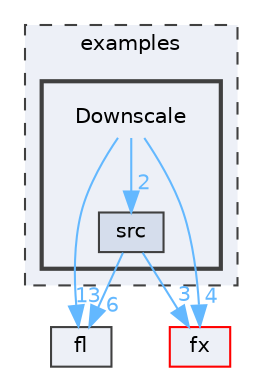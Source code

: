digraph "/home/runner/work/FastLED/FastLED/examples/Downscale"
{
 // INTERACTIVE_SVG=YES
 // LATEX_PDF_SIZE
  bgcolor="transparent";
  edge [fontname=Helvetica,fontsize=10,labelfontname=Helvetica,labelfontsize=10];
  node [fontname=Helvetica,fontsize=10,shape=box,height=0.2,width=0.4];
  compound=true
  subgraph clusterdir_d28a4824dc47e487b107a5db32ef43c4 {
    graph [ bgcolor="#edf0f7", pencolor="grey25", label="examples", fontname=Helvetica,fontsize=10 style="filled,dashed", URL="dir_d28a4824dc47e487b107a5db32ef43c4.html",tooltip=""]
  subgraph clusterdir_29d9c090f44fce728f90f89a516ab45d {
    graph [ bgcolor="#edf0f7", pencolor="grey25", label="", fontname=Helvetica,fontsize=10 style="filled,bold", URL="dir_29d9c090f44fce728f90f89a516ab45d.html",tooltip=""]
    dir_29d9c090f44fce728f90f89a516ab45d [shape=plaintext, label="Downscale"];
  dir_ed1b7725aa4f19caacc7249464d7d333 [label="src", fillcolor="#d5ddec", color="grey25", style="filled", URL="dir_ed1b7725aa4f19caacc7249464d7d333.html",tooltip=""];
  }
  }
  dir_4d1829fa9bd13d7db71e765b2707b248 [label="fl", fillcolor="#edf0f7", color="grey25", style="filled", URL="dir_4d1829fa9bd13d7db71e765b2707b248.html",tooltip=""];
  dir_acbb946b833f21b16ec30aa21c4c3a72 [label="fx", fillcolor="#edf0f7", color="red", style="filled", URL="dir_acbb946b833f21b16ec30aa21c4c3a72.html",tooltip=""];
  dir_29d9c090f44fce728f90f89a516ab45d->dir_4d1829fa9bd13d7db71e765b2707b248 [headlabel="13", labeldistance=1.5 headhref="dir_000029_000042.html" href="dir_000029_000042.html" color="steelblue1" fontcolor="steelblue1"];
  dir_29d9c090f44fce728f90f89a516ab45d->dir_acbb946b833f21b16ec30aa21c4c3a72 [headlabel="4", labeldistance=1.5 headhref="dir_000029_000044.html" href="dir_000029_000044.html" color="steelblue1" fontcolor="steelblue1"];
  dir_29d9c090f44fce728f90f89a516ab45d->dir_ed1b7725aa4f19caacc7249464d7d333 [headlabel="2", labeldistance=1.5 headhref="dir_000029_000094.html" href="dir_000029_000094.html" color="steelblue1" fontcolor="steelblue1"];
  dir_ed1b7725aa4f19caacc7249464d7d333->dir_4d1829fa9bd13d7db71e765b2707b248 [headlabel="6", labeldistance=1.5 headhref="dir_000094_000042.html" href="dir_000094_000042.html" color="steelblue1" fontcolor="steelblue1"];
  dir_ed1b7725aa4f19caacc7249464d7d333->dir_acbb946b833f21b16ec30aa21c4c3a72 [headlabel="3", labeldistance=1.5 headhref="dir_000094_000044.html" href="dir_000094_000044.html" color="steelblue1" fontcolor="steelblue1"];
}

